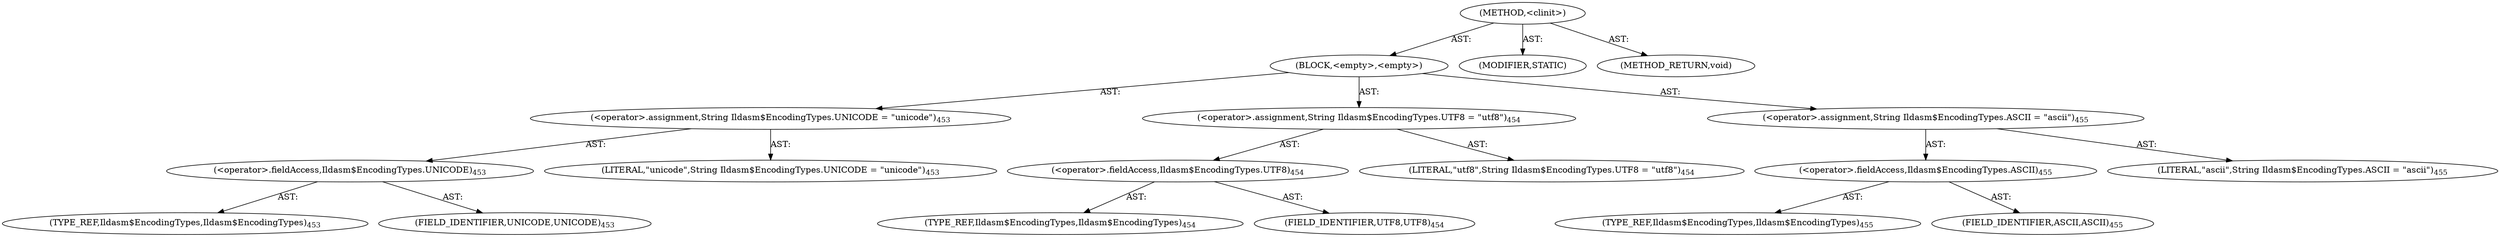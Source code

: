 digraph "&lt;clinit&gt;" {  
"111669149719" [label = <(METHOD,&lt;clinit&gt;)> ]
"25769803824" [label = <(BLOCK,&lt;empty&gt;,&lt;empty&gt;)> ]
"30064771227" [label = <(&lt;operator&gt;.assignment,String Ildasm$EncodingTypes.UNICODE = &quot;unicode&quot;)<SUB>453</SUB>> ]
"30064771228" [label = <(&lt;operator&gt;.fieldAccess,Ildasm$EncodingTypes.UNICODE)<SUB>453</SUB>> ]
"180388626437" [label = <(TYPE_REF,Ildasm$EncodingTypes,Ildasm$EncodingTypes)<SUB>453</SUB>> ]
"55834574902" [label = <(FIELD_IDENTIFIER,UNICODE,UNICODE)<SUB>453</SUB>> ]
"90194313248" [label = <(LITERAL,&quot;unicode&quot;,String Ildasm$EncodingTypes.UNICODE = &quot;unicode&quot;)<SUB>453</SUB>> ]
"30064771229" [label = <(&lt;operator&gt;.assignment,String Ildasm$EncodingTypes.UTF8 = &quot;utf8&quot;)<SUB>454</SUB>> ]
"30064771230" [label = <(&lt;operator&gt;.fieldAccess,Ildasm$EncodingTypes.UTF8)<SUB>454</SUB>> ]
"180388626438" [label = <(TYPE_REF,Ildasm$EncodingTypes,Ildasm$EncodingTypes)<SUB>454</SUB>> ]
"55834574903" [label = <(FIELD_IDENTIFIER,UTF8,UTF8)<SUB>454</SUB>> ]
"90194313249" [label = <(LITERAL,&quot;utf8&quot;,String Ildasm$EncodingTypes.UTF8 = &quot;utf8&quot;)<SUB>454</SUB>> ]
"30064771231" [label = <(&lt;operator&gt;.assignment,String Ildasm$EncodingTypes.ASCII = &quot;ascii&quot;)<SUB>455</SUB>> ]
"30064771232" [label = <(&lt;operator&gt;.fieldAccess,Ildasm$EncodingTypes.ASCII)<SUB>455</SUB>> ]
"180388626439" [label = <(TYPE_REF,Ildasm$EncodingTypes,Ildasm$EncodingTypes)<SUB>455</SUB>> ]
"55834574904" [label = <(FIELD_IDENTIFIER,ASCII,ASCII)<SUB>455</SUB>> ]
"90194313250" [label = <(LITERAL,&quot;ascii&quot;,String Ildasm$EncodingTypes.ASCII = &quot;ascii&quot;)<SUB>455</SUB>> ]
"133143986244" [label = <(MODIFIER,STATIC)> ]
"128849018903" [label = <(METHOD_RETURN,void)> ]
  "111669149719" -> "25769803824"  [ label = "AST: "] 
  "111669149719" -> "133143986244"  [ label = "AST: "] 
  "111669149719" -> "128849018903"  [ label = "AST: "] 
  "25769803824" -> "30064771227"  [ label = "AST: "] 
  "25769803824" -> "30064771229"  [ label = "AST: "] 
  "25769803824" -> "30064771231"  [ label = "AST: "] 
  "30064771227" -> "30064771228"  [ label = "AST: "] 
  "30064771227" -> "90194313248"  [ label = "AST: "] 
  "30064771228" -> "180388626437"  [ label = "AST: "] 
  "30064771228" -> "55834574902"  [ label = "AST: "] 
  "30064771229" -> "30064771230"  [ label = "AST: "] 
  "30064771229" -> "90194313249"  [ label = "AST: "] 
  "30064771230" -> "180388626438"  [ label = "AST: "] 
  "30064771230" -> "55834574903"  [ label = "AST: "] 
  "30064771231" -> "30064771232"  [ label = "AST: "] 
  "30064771231" -> "90194313250"  [ label = "AST: "] 
  "30064771232" -> "180388626439"  [ label = "AST: "] 
  "30064771232" -> "55834574904"  [ label = "AST: "] 
}
